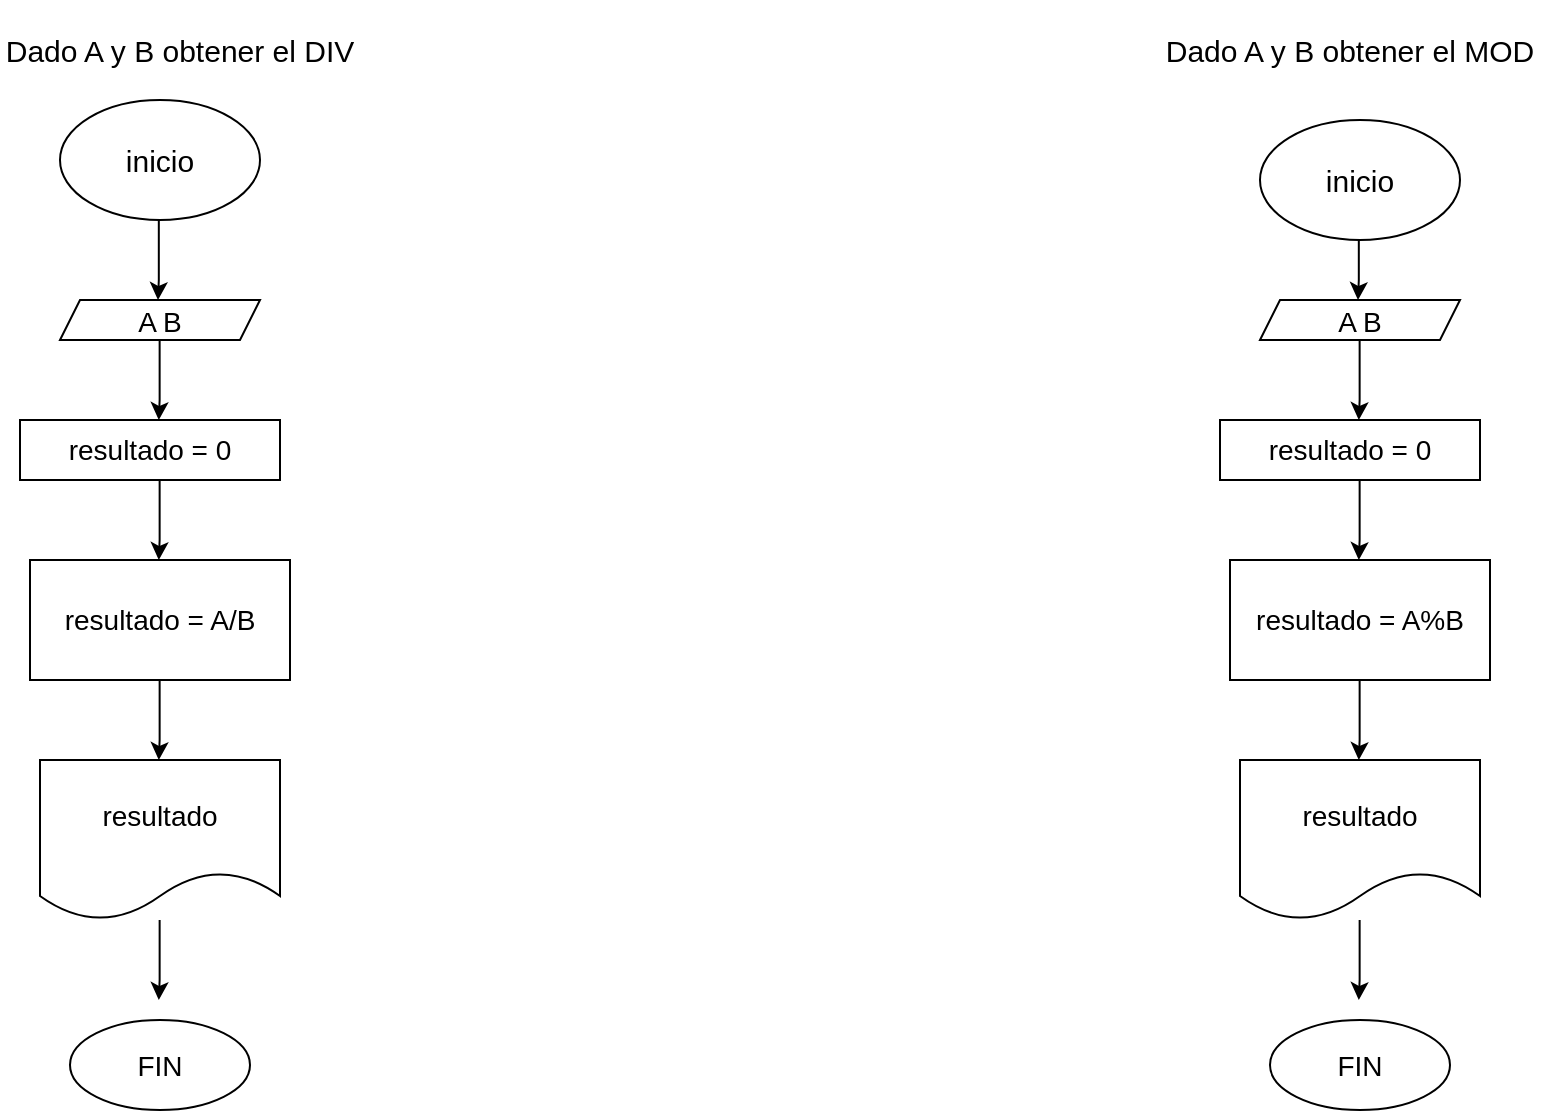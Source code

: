 <mxfile version="20.8.16" type="device" pages="2"><diagram name="Página-1" id="DBJgfRRYSQkj0AF9MHSH"><mxGraphModel dx="1035" dy="626" grid="1" gridSize="10" guides="1" tooltips="1" connect="1" arrows="1" fold="1" page="1" pageScale="1" pageWidth="827" pageHeight="1169" math="0" shadow="0"><root><mxCell id="0"/><mxCell id="1" parent="0"/><mxCell id="fiHYUFlo4ikFQaOZr1NK-2" value="&lt;font style=&quot;font-size: 15px;&quot;&gt;Dado A y B obtener el DIV&lt;/font&gt;" style="text;html=1;strokeColor=none;fillColor=none;align=center;verticalAlign=middle;whiteSpace=wrap;rounded=0;" vertex="1" parent="1"><mxGeometry width="180" height="50" as="geometry"/></mxCell><mxCell id="fiHYUFlo4ikFQaOZr1NK-3" value="Dado A y B obtener el MOD" style="text;html=1;strokeColor=none;fillColor=none;align=center;verticalAlign=middle;whiteSpace=wrap;rounded=0;fontSize=15;" vertex="1" parent="1"><mxGeometry x="570" y="10" width="210" height="30" as="geometry"/></mxCell><mxCell id="fiHYUFlo4ikFQaOZr1NK-4" value="inicio" style="ellipse;whiteSpace=wrap;html=1;fontSize=15;" vertex="1" parent="1"><mxGeometry x="30" y="50" width="100" height="60" as="geometry"/></mxCell><mxCell id="fiHYUFlo4ikFQaOZr1NK-5" value="" style="endArrow=classic;html=1;rounded=0;fontSize=15;" edge="1" parent="1"><mxGeometry width="50" height="50" relative="1" as="geometry"><mxPoint x="79.41" y="110" as="sourcePoint"/><mxPoint x="79" y="150" as="targetPoint"/><Array as="points"><mxPoint x="79.41" y="140"/></Array></mxGeometry></mxCell><mxCell id="fiHYUFlo4ikFQaOZr1NK-6" value="&lt;font style=&quot;font-size: 14px;&quot;&gt;A B&lt;/font&gt;" style="shape=parallelogram;perimeter=parallelogramPerimeter;whiteSpace=wrap;html=1;fixedSize=1;fontSize=15;size=10;" vertex="1" parent="1"><mxGeometry x="30" y="150" width="100" height="20" as="geometry"/></mxCell><mxCell id="fiHYUFlo4ikFQaOZr1NK-7" value="" style="endArrow=classic;html=1;rounded=0;fontSize=15;" edge="1" parent="1"><mxGeometry width="50" height="50" relative="1" as="geometry"><mxPoint x="79.82" y="170" as="sourcePoint"/><mxPoint x="79.41" y="210" as="targetPoint"/><Array as="points"><mxPoint x="79.82" y="200"/></Array></mxGeometry></mxCell><mxCell id="fiHYUFlo4ikFQaOZr1NK-8" value="resultado = 0" style="rounded=0;whiteSpace=wrap;html=1;fontSize=14;" vertex="1" parent="1"><mxGeometry x="10" y="210" width="130" height="30" as="geometry"/></mxCell><mxCell id="fiHYUFlo4ikFQaOZr1NK-9" value="" style="endArrow=classic;html=1;rounded=0;fontSize=15;" edge="1" parent="1"><mxGeometry width="50" height="50" relative="1" as="geometry"><mxPoint x="79.82" y="240" as="sourcePoint"/><mxPoint x="79.41" y="280" as="targetPoint"/><Array as="points"><mxPoint x="79.82" y="270"/></Array></mxGeometry></mxCell><mxCell id="fiHYUFlo4ikFQaOZr1NK-10" value="resultado = A/B" style="rounded=0;whiteSpace=wrap;html=1;fontSize=14;" vertex="1" parent="1"><mxGeometry x="15" y="280" width="130" height="60" as="geometry"/></mxCell><mxCell id="fiHYUFlo4ikFQaOZr1NK-11" value="" style="endArrow=classic;html=1;rounded=0;fontSize=15;" edge="1" parent="1"><mxGeometry width="50" height="50" relative="1" as="geometry"><mxPoint x="79.82" y="340" as="sourcePoint"/><mxPoint x="79.41" y="380" as="targetPoint"/><Array as="points"><mxPoint x="79.82" y="370"/></Array></mxGeometry></mxCell><mxCell id="fiHYUFlo4ikFQaOZr1NK-12" value="resultado" style="shape=document;whiteSpace=wrap;html=1;boundedLbl=1;fontSize=14;" vertex="1" parent="1"><mxGeometry x="20" y="380" width="120" height="80" as="geometry"/></mxCell><mxCell id="fiHYUFlo4ikFQaOZr1NK-13" value="" style="endArrow=classic;html=1;rounded=0;fontSize=15;" edge="1" parent="1"><mxGeometry width="50" height="50" relative="1" as="geometry"><mxPoint x="79.82" y="460" as="sourcePoint"/><mxPoint x="79.41" y="500" as="targetPoint"/><Array as="points"><mxPoint x="79.82" y="490"/></Array></mxGeometry></mxCell><mxCell id="fiHYUFlo4ikFQaOZr1NK-14" value="" style="endArrow=classic;html=1;rounded=0;fontSize=15;" edge="1" parent="1"><mxGeometry width="50" height="50" relative="1" as="geometry"><mxPoint x="679.41" y="110" as="sourcePoint"/><mxPoint x="679" y="150" as="targetPoint"/><Array as="points"><mxPoint x="679.41" y="140"/></Array></mxGeometry></mxCell><mxCell id="fiHYUFlo4ikFQaOZr1NK-15" value="&lt;font style=&quot;font-size: 14px;&quot;&gt;A B&lt;/font&gt;" style="shape=parallelogram;perimeter=parallelogramPerimeter;whiteSpace=wrap;html=1;fixedSize=1;fontSize=15;size=10;" vertex="1" parent="1"><mxGeometry x="630" y="150" width="100" height="20" as="geometry"/></mxCell><mxCell id="fiHYUFlo4ikFQaOZr1NK-16" value="" style="endArrow=classic;html=1;rounded=0;fontSize=15;" edge="1" parent="1"><mxGeometry width="50" height="50" relative="1" as="geometry"><mxPoint x="679.82" y="170" as="sourcePoint"/><mxPoint x="679.41" y="210" as="targetPoint"/><Array as="points"><mxPoint x="679.82" y="200"/></Array></mxGeometry></mxCell><mxCell id="fiHYUFlo4ikFQaOZr1NK-17" value="resultado = 0" style="rounded=0;whiteSpace=wrap;html=1;fontSize=14;" vertex="1" parent="1"><mxGeometry x="610" y="210" width="130" height="30" as="geometry"/></mxCell><mxCell id="fiHYUFlo4ikFQaOZr1NK-18" value="" style="endArrow=classic;html=1;rounded=0;fontSize=15;" edge="1" parent="1"><mxGeometry width="50" height="50" relative="1" as="geometry"><mxPoint x="679.82" y="240" as="sourcePoint"/><mxPoint x="679.41" y="280" as="targetPoint"/><Array as="points"><mxPoint x="679.82" y="270"/></Array></mxGeometry></mxCell><mxCell id="fiHYUFlo4ikFQaOZr1NK-19" value="resultado = A%B" style="rounded=0;whiteSpace=wrap;html=1;fontSize=14;" vertex="1" parent="1"><mxGeometry x="615" y="280" width="130" height="60" as="geometry"/></mxCell><mxCell id="fiHYUFlo4ikFQaOZr1NK-20" value="" style="endArrow=classic;html=1;rounded=0;fontSize=15;" edge="1" parent="1"><mxGeometry width="50" height="50" relative="1" as="geometry"><mxPoint x="679.82" y="340" as="sourcePoint"/><mxPoint x="679.41" y="380" as="targetPoint"/><Array as="points"><mxPoint x="679.82" y="370"/></Array></mxGeometry></mxCell><mxCell id="fiHYUFlo4ikFQaOZr1NK-21" value="resultado" style="shape=document;whiteSpace=wrap;html=1;boundedLbl=1;fontSize=14;" vertex="1" parent="1"><mxGeometry x="620" y="380" width="120" height="80" as="geometry"/></mxCell><mxCell id="fiHYUFlo4ikFQaOZr1NK-22" value="" style="endArrow=classic;html=1;rounded=0;fontSize=15;" edge="1" parent="1"><mxGeometry width="50" height="50" relative="1" as="geometry"><mxPoint x="679.82" y="460" as="sourcePoint"/><mxPoint x="679.41" y="500" as="targetPoint"/><Array as="points"><mxPoint x="679.82" y="490"/></Array></mxGeometry></mxCell><mxCell id="fiHYUFlo4ikFQaOZr1NK-24" value="FIN" style="ellipse;whiteSpace=wrap;html=1;fontSize=14;" vertex="1" parent="1"><mxGeometry x="35" y="510" width="90" height="45" as="geometry"/></mxCell><mxCell id="fiHYUFlo4ikFQaOZr1NK-25" value="FIN" style="ellipse;whiteSpace=wrap;html=1;fontSize=14;" vertex="1" parent="1"><mxGeometry x="635" y="510" width="90" height="45" as="geometry"/></mxCell><mxCell id="fiHYUFlo4ikFQaOZr1NK-26" value="inicio" style="ellipse;whiteSpace=wrap;html=1;fontSize=15;" vertex="1" parent="1"><mxGeometry x="630" y="60" width="100" height="60" as="geometry"/></mxCell></root></mxGraphModel></diagram><diagram id="UOcCD2WnzgLD_gjQOyqr" name="Página-2"><mxGraphModel dx="1035" dy="626" grid="1" gridSize="10" guides="1" tooltips="1" connect="1" arrows="1" fold="1" page="1" pageScale="1" pageWidth="827" pageHeight="1169" math="0" shadow="0"><root><mxCell id="0"/><mxCell id="1" parent="0"/><mxCell id="dtB8zRmFQb2YZZKsFJaZ-1" value="&lt;b&gt;Retornar la cantidad de digitos que tiene un Numero N&lt;/b&gt;" style="text;html=1;strokeColor=none;fillColor=none;align=center;verticalAlign=middle;whiteSpace=wrap;rounded=0;fontSize=14;" vertex="1" parent="1"><mxGeometry x="130" y="20" width="440" height="30" as="geometry"/></mxCell><mxCell id="r5hRywOiGKuvPdLEUUwo-1" value="inicio" style="ellipse;whiteSpace=wrap;html=1;fontSize=15;" vertex="1" parent="1"><mxGeometry x="100" y="80" width="100" height="60" as="geometry"/></mxCell><mxCell id="wwR_pm1TDyvj-gF5mPIf-1" value="" style="endArrow=classic;html=1;rounded=0;fontSize=15;" edge="1" parent="1"><mxGeometry width="50" height="50" relative="1" as="geometry"><mxPoint x="151.91" y="140" as="sourcePoint"/><mxPoint x="151.5" y="180" as="targetPoint"/><Array as="points"><mxPoint x="151.91" y="170"/></Array></mxGeometry></mxCell><mxCell id="wwR_pm1TDyvj-gF5mPIf-2" value="&lt;span style=&quot;font-size: 14px;&quot;&gt;N&lt;/span&gt;" style="shape=parallelogram;perimeter=parallelogramPerimeter;whiteSpace=wrap;html=1;fixedSize=1;fontSize=15;size=10;" vertex="1" parent="1"><mxGeometry x="102.5" y="180" width="100" height="20" as="geometry"/></mxCell><mxCell id="wwR_pm1TDyvj-gF5mPIf-3" value="" style="endArrow=classic;html=1;rounded=0;fontSize=15;" edge="1" parent="1"><mxGeometry width="50" height="50" relative="1" as="geometry"><mxPoint x="152.32" y="200" as="sourcePoint"/><mxPoint x="151.91" y="240" as="targetPoint"/><Array as="points"><mxPoint x="152.32" y="230"/></Array></mxGeometry></mxCell><mxCell id="wwR_pm1TDyvj-gF5mPIf-4" value="Resp=0, cantidad =1" style="rounded=0;whiteSpace=wrap;html=1;fontSize=14;" vertex="1" parent="1"><mxGeometry x="77.5" y="240" width="150" height="30" as="geometry"/></mxCell><mxCell id="wwR_pm1TDyvj-gF5mPIf-5" value="" style="endArrow=classic;html=1;rounded=0;fontSize=15;" edge="1" parent="1"><mxGeometry width="50" height="50" relative="1" as="geometry"><mxPoint x="152.32" y="270" as="sourcePoint"/><mxPoint x="151.91" y="310" as="targetPoint"/><Array as="points"><mxPoint x="152.32" y="300"/></Array></mxGeometry></mxCell><mxCell id="wwR_pm1TDyvj-gF5mPIf-7" value="" style="endArrow=classic;html=1;rounded=0;fontSize=15;" edge="1" parent="1"><mxGeometry width="50" height="50" relative="1" as="geometry"><mxPoint x="149.91" y="390" as="sourcePoint"/><mxPoint x="149.5" y="430" as="targetPoint"/><Array as="points"><mxPoint x="149.91" y="420"/></Array></mxGeometry></mxCell><mxCell id="wwR_pm1TDyvj-gF5mPIf-11" value="N !=0" style="rhombus;whiteSpace=wrap;html=1;fontSize=14;" vertex="1" parent="1"><mxGeometry x="80" y="310" width="140" height="80" as="geometry"/></mxCell><mxCell id="wwR_pm1TDyvj-gF5mPIf-12" value="N=N/10&lt;br&gt;cantidad=cantidad + 1" style="whiteSpace=wrap;html=1;fontSize=14;" vertex="1" parent="1"><mxGeometry x="77.5" y="430" width="150" height="60" as="geometry"/></mxCell><mxCell id="wwR_pm1TDyvj-gF5mPIf-15" value="" style="strokeWidth=2;html=1;shape=mxgraph.flowchart.annotation_1;align=left;pointerEvents=1;fontSize=14;" vertex="1" parent="1"><mxGeometry x="28" y="460" width="52" height="100" as="geometry"/></mxCell><mxCell id="wwR_pm1TDyvj-gF5mPIf-17" value="" style="strokeWidth=2;html=1;shape=mxgraph.flowchart.annotation_1;align=left;pointerEvents=1;fontSize=14;rotation=-90;" vertex="1" parent="1"><mxGeometry x="58.75" y="458.75" width="70" height="132.5" as="geometry"/></mxCell><mxCell id="wwR_pm1TDyvj-gF5mPIf-18" value="" style="strokeWidth=2;html=1;shape=mxgraph.flowchart.annotation_1;align=left;pointerEvents=1;fontSize=14;rotation=-181;" vertex="1" parent="1"><mxGeometry x="227.5" y="458.75" width="50" height="100" as="geometry"/></mxCell><mxCell id="wwR_pm1TDyvj-gF5mPIf-20" value="" style="endArrow=classic;html=1;rounded=0;fontSize=14;" edge="1" parent="1"><mxGeometry width="50" height="50" relative="1" as="geometry"><mxPoint x="170" y="560" as="sourcePoint"/><mxPoint x="170" y="630" as="targetPoint"/></mxGeometry></mxCell><mxCell id="wwR_pm1TDyvj-gF5mPIf-21" value="" style="endArrow=none;html=1;rounded=0;fontSize=14;" edge="1" parent="1"><mxGeometry width="50" height="50" relative="1" as="geometry"><mxPoint x="170" y="558.75" as="sourcePoint"/><mxPoint x="240" y="558.75" as="targetPoint"/><Array as="points"><mxPoint x="200" y="558.75"/></Array></mxGeometry></mxCell><mxCell id="wwR_pm1TDyvj-gF5mPIf-22" value="cantidad = &quot;digitos&quot;" style="shape=document;whiteSpace=wrap;html=1;boundedLbl=1;fontSize=14;" vertex="1" parent="1"><mxGeometry x="108" y="630" width="120" height="80" as="geometry"/></mxCell><mxCell id="wwR_pm1TDyvj-gF5mPIf-23" value="" style="endArrow=classic;html=1;rounded=0;fontSize=14;" edge="1" parent="1" target="wwR_pm1TDyvj-gF5mPIf-24"><mxGeometry width="50" height="50" relative="1" as="geometry"><mxPoint x="167.5" y="710" as="sourcePoint"/><mxPoint x="167.5" y="750" as="targetPoint"/></mxGeometry></mxCell><mxCell id="wwR_pm1TDyvj-gF5mPIf-24" value="FIN" style="ellipse;whiteSpace=wrap;html=1;fontSize=14;" vertex="1" parent="1"><mxGeometry x="124.25" y="750" width="87.5" height="40" as="geometry"/></mxCell><mxCell id="wwR_pm1TDyvj-gF5mPIf-25" value="&lt;b&gt;mostrar los digitos de un Numero N&lt;/b&gt;" style="text;html=1;strokeColor=none;fillColor=none;align=center;verticalAlign=middle;whiteSpace=wrap;rounded=0;fontSize=14;" vertex="1" parent="1"><mxGeometry x="792" y="10" width="440" height="30" as="geometry"/></mxCell><mxCell id="wwR_pm1TDyvj-gF5mPIf-26" value="inicio" style="ellipse;whiteSpace=wrap;html=1;fontSize=15;" vertex="1" parent="1"><mxGeometry x="959.25" y="80" width="100" height="60" as="geometry"/></mxCell><mxCell id="wwR_pm1TDyvj-gF5mPIf-27" value="" style="endArrow=classic;html=1;rounded=0;fontSize=15;" edge="1" parent="1"><mxGeometry width="50" height="50" relative="1" as="geometry"><mxPoint x="1011.16" y="140" as="sourcePoint"/><mxPoint x="1010.75" y="180" as="targetPoint"/><Array as="points"><mxPoint x="1011.16" y="170"/></Array></mxGeometry></mxCell><mxCell id="wwR_pm1TDyvj-gF5mPIf-28" value="&lt;span style=&quot;font-size: 14px;&quot;&gt;N&lt;/span&gt;" style="shape=parallelogram;perimeter=parallelogramPerimeter;whiteSpace=wrap;html=1;fixedSize=1;fontSize=15;size=10;" vertex="1" parent="1"><mxGeometry x="961.75" y="180" width="100" height="20" as="geometry"/></mxCell><mxCell id="wwR_pm1TDyvj-gF5mPIf-29" value="" style="endArrow=classic;html=1;rounded=0;fontSize=15;" edge="1" parent="1"><mxGeometry width="50" height="50" relative="1" as="geometry"><mxPoint x="1011.57" y="200" as="sourcePoint"/><mxPoint x="1011.16" y="240" as="targetPoint"/><Array as="points"><mxPoint x="1011.57" y="230"/></Array></mxGeometry></mxCell><mxCell id="wwR_pm1TDyvj-gF5mPIf-30" value="Resp=0, cantidad =1" style="rounded=0;whiteSpace=wrap;html=1;fontSize=14;" vertex="1" parent="1"><mxGeometry x="936.75" y="240" width="150" height="30" as="geometry"/></mxCell><mxCell id="wwR_pm1TDyvj-gF5mPIf-31" value="" style="endArrow=classic;html=1;rounded=0;fontSize=15;" edge="1" parent="1"><mxGeometry width="50" height="50" relative="1" as="geometry"><mxPoint x="1011.57" y="270" as="sourcePoint"/><mxPoint x="1011.16" y="310" as="targetPoint"/><Array as="points"><mxPoint x="1011.57" y="300"/></Array></mxGeometry></mxCell><mxCell id="wwR_pm1TDyvj-gF5mPIf-32" value="" style="endArrow=classic;html=1;rounded=0;fontSize=15;" edge="1" parent="1"><mxGeometry width="50" height="50" relative="1" as="geometry"><mxPoint x="1009.16" y="390" as="sourcePoint"/><mxPoint x="1008.75" y="430" as="targetPoint"/><Array as="points"><mxPoint x="1009.16" y="420"/></Array></mxGeometry></mxCell><mxCell id="wwR_pm1TDyvj-gF5mPIf-33" value="N !=0" style="rhombus;whiteSpace=wrap;html=1;fontSize=14;" vertex="1" parent="1"><mxGeometry x="939.25" y="310" width="140" height="80" as="geometry"/></mxCell><mxCell id="wwR_pm1TDyvj-gF5mPIf-34" value="dig = N % 10" style="whiteSpace=wrap;html=1;fontSize=14;" vertex="1" parent="1"><mxGeometry x="880" y="430" width="260" height="30" as="geometry"/></mxCell><mxCell id="wwR_pm1TDyvj-gF5mPIf-35" value="" style="strokeWidth=2;html=1;shape=mxgraph.flowchart.annotation_1;align=left;pointerEvents=1;fontSize=14;" vertex="1" parent="1"><mxGeometry x="810" y="350" width="129.25" height="400" as="geometry"/></mxCell><mxCell id="wwR_pm1TDyvj-gF5mPIf-36" value="" style="strokeWidth=2;html=1;shape=mxgraph.flowchart.annotation_1;align=left;pointerEvents=1;fontSize=14;rotation=-90;" vertex="1" parent="1"><mxGeometry x="880" y="615" width="70" height="202.5" as="geometry"/></mxCell><mxCell id="wwR_pm1TDyvj-gF5mPIf-37" value="" style="strokeWidth=2;html=1;shape=mxgraph.flowchart.annotation_1;align=left;pointerEvents=1;fontSize=14;rotation=-181;" vertex="1" parent="1"><mxGeometry x="1085.66" y="347.68" width="146.32" height="430" as="geometry"/></mxCell><mxCell id="wwR_pm1TDyvj-gF5mPIf-38" value="" style="endArrow=classic;html=1;rounded=0;fontSize=14;" edge="1" parent="1"><mxGeometry width="50" height="50" relative="1" as="geometry"><mxPoint x="1008.66" y="460" as="sourcePoint"/><mxPoint x="1008.66" y="530" as="targetPoint"/></mxGeometry></mxCell><mxCell id="wwR_pm1TDyvj-gF5mPIf-39" value="" style="endArrow=none;html=1;rounded=0;fontSize=14;" edge="1" parent="1"><mxGeometry width="50" height="50" relative="1" as="geometry"><mxPoint x="1010" y="777" as="sourcePoint"/><mxPoint x="1099.25" y="776.79" as="targetPoint"/><Array as="points"><mxPoint x="1059.25" y="776.79"/></Array></mxGeometry></mxCell><mxCell id="wwR_pm1TDyvj-gF5mPIf-40" value="dig" style="shape=document;whiteSpace=wrap;html=1;boundedLbl=1;fontSize=14;" vertex="1" parent="1"><mxGeometry x="949.25" y="535" width="120" height="80" as="geometry"/></mxCell><mxCell id="wwR_pm1TDyvj-gF5mPIf-41" value="" style="endArrow=classic;html=1;rounded=0;fontSize=14;" edge="1" parent="1" target="wwR_pm1TDyvj-gF5mPIf-42"><mxGeometry width="50" height="50" relative="1" as="geometry"><mxPoint x="1016" y="770" as="sourcePoint"/><mxPoint x="1026.75" y="750" as="targetPoint"/></mxGeometry></mxCell><mxCell id="wwR_pm1TDyvj-gF5mPIf-42" value="FIN" style="ellipse;whiteSpace=wrap;html=1;fontSize=14;" vertex="1" parent="1"><mxGeometry x="971.75" y="817.5" width="87.5" height="40" as="geometry"/></mxCell><mxCell id="wwR_pm1TDyvj-gF5mPIf-44" value="N = N / 10" style="rounded=0;whiteSpace=wrap;html=1;fontSize=14;" vertex="1" parent="1"><mxGeometry x="880" y="650" width="260" height="30" as="geometry"/></mxCell><mxCell id="wwR_pm1TDyvj-gF5mPIf-45" value="" style="endArrow=classic;html=1;rounded=0;fontSize=14;" edge="1" parent="1"><mxGeometry width="50" height="50" relative="1" as="geometry"><mxPoint x="1015.41" y="602.5" as="sourcePoint"/><mxPoint x="1014.91" y="650" as="targetPoint"/></mxGeometry></mxCell><mxCell id="wwR_pm1TDyvj-gF5mPIf-46" value="inicio" style="ellipse;whiteSpace=wrap;html=1;fontSize=15;" vertex="1" parent="1"><mxGeometry x="1729.25" y="90" width="100" height="60" as="geometry"/></mxCell><mxCell id="wwR_pm1TDyvj-gF5mPIf-47" value="" style="endArrow=classic;html=1;rounded=0;fontSize=15;" edge="1" parent="1"><mxGeometry width="50" height="50" relative="1" as="geometry"><mxPoint x="1781.16" y="150" as="sourcePoint"/><mxPoint x="1780.75" y="190" as="targetPoint"/><Array as="points"><mxPoint x="1781.16" y="180"/></Array></mxGeometry></mxCell><mxCell id="wwR_pm1TDyvj-gF5mPIf-48" value="&lt;span style=&quot;font-size: 14px;&quot;&gt;N&lt;/span&gt;" style="shape=parallelogram;perimeter=parallelogramPerimeter;whiteSpace=wrap;html=1;fixedSize=1;fontSize=15;size=10;" vertex="1" parent="1"><mxGeometry x="1731.75" y="190" width="100" height="20" as="geometry"/></mxCell><mxCell id="wwR_pm1TDyvj-gF5mPIf-49" value="" style="endArrow=classic;html=1;rounded=0;fontSize=15;" edge="1" parent="1"><mxGeometry width="50" height="50" relative="1" as="geometry"><mxPoint x="1781.57" y="210" as="sourcePoint"/><mxPoint x="1781.16" y="250" as="targetPoint"/><Array as="points"><mxPoint x="1781.57" y="240"/></Array></mxGeometry></mxCell><mxCell id="wwR_pm1TDyvj-gF5mPIf-50" value="dig =0" style="rounded=0;whiteSpace=wrap;html=1;fontSize=14;" vertex="1" parent="1"><mxGeometry x="1706.75" y="250" width="150" height="30" as="geometry"/></mxCell><mxCell id="wwR_pm1TDyvj-gF5mPIf-51" value="" style="endArrow=classic;html=1;rounded=0;fontSize=15;" edge="1" parent="1"><mxGeometry width="50" height="50" relative="1" as="geometry"><mxPoint x="1781.57" y="280" as="sourcePoint"/><mxPoint x="1781.16" y="320" as="targetPoint"/><Array as="points"><mxPoint x="1781.57" y="310"/></Array></mxGeometry></mxCell><mxCell id="wwR_pm1TDyvj-gF5mPIf-52" value="" style="endArrow=classic;html=1;rounded=0;fontSize=15;" edge="1" parent="1"><mxGeometry width="50" height="50" relative="1" as="geometry"><mxPoint x="1779.16" y="400" as="sourcePoint"/><mxPoint x="1778.75" y="440" as="targetPoint"/><Array as="points"><mxPoint x="1779.16" y="430"/></Array></mxGeometry></mxCell><mxCell id="wwR_pm1TDyvj-gF5mPIf-53" value="N !=0" style="rhombus;whiteSpace=wrap;html=1;fontSize=14;" vertex="1" parent="1"><mxGeometry x="1709.25" y="320" width="140" height="80" as="geometry"/></mxCell><mxCell id="wwR_pm1TDyvj-gF5mPIf-67" value="" style="edgeStyle=orthogonalEdgeStyle;rounded=0;orthogonalLoop=1;jettySize=auto;html=1;fontSize=14;" edge="1" parent="1" source="wwR_pm1TDyvj-gF5mPIf-54" target="wwR_pm1TDyvj-gF5mPIf-66"><mxGeometry relative="1" as="geometry"/></mxCell><mxCell id="wwR_pm1TDyvj-gF5mPIf-54" value="dig = N % 10" style="whiteSpace=wrap;html=1;fontSize=14;" vertex="1" parent="1"><mxGeometry x="1660" y="440" width="260" height="30" as="geometry"/></mxCell><mxCell id="wwR_pm1TDyvj-gF5mPIf-58" value="" style="endArrow=classic;html=1;rounded=0;fontSize=14;entryX=0.5;entryY=0;entryDx=0;entryDy=0;exitX=0.5;exitY=1;exitDx=0;exitDy=0;" edge="1" parent="1" source="wwR_pm1TDyvj-gF5mPIf-54" target="wwR_pm1TDyvj-gF5mPIf-66"><mxGeometry width="50" height="50" relative="1" as="geometry"><mxPoint x="1778.66" y="470" as="sourcePoint"/><mxPoint x="1778.66" y="540" as="targetPoint"/><Array as="points"><mxPoint x="1787" y="490"/></Array></mxGeometry></mxCell><mxCell id="wwR_pm1TDyvj-gF5mPIf-60" value="Existe el dig de 3" style="shape=document;whiteSpace=wrap;html=1;boundedLbl=1;fontSize=14;" vertex="1" parent="1"><mxGeometry x="1860" y="600" width="180" height="60" as="geometry"/></mxCell><mxCell id="wwR_pm1TDyvj-gF5mPIf-61" value="" style="endArrow=classic;html=1;rounded=0;fontSize=14;" edge="1" parent="1" target="wwR_pm1TDyvj-gF5mPIf-62"><mxGeometry width="50" height="50" relative="1" as="geometry"><mxPoint x="1786" y="780" as="sourcePoint"/><mxPoint x="1796.75" y="760" as="targetPoint"/></mxGeometry></mxCell><mxCell id="wwR_pm1TDyvj-gF5mPIf-62" value="FIN" style="ellipse;whiteSpace=wrap;html=1;fontSize=14;" vertex="1" parent="1"><mxGeometry x="1741.75" y="827.5" width="87.5" height="40" as="geometry"/></mxCell><mxCell id="wwR_pm1TDyvj-gF5mPIf-63" value="N = N / 10" style="rounded=0;whiteSpace=wrap;html=1;fontSize=14;" vertex="1" parent="1"><mxGeometry x="1684.25" y="701.25" width="190" height="30" as="geometry"/></mxCell><mxCell id="wwR_pm1TDyvj-gF5mPIf-65" value="&lt;b&gt;mostrar si existe el dig 3 en el Numero N&lt;/b&gt;" style="text;html=1;strokeColor=none;fillColor=none;align=center;verticalAlign=middle;whiteSpace=wrap;rounded=0;fontSize=14;" vertex="1" parent="1"><mxGeometry x="1560" y="10" width="440" height="30" as="geometry"/></mxCell><mxCell id="wwR_pm1TDyvj-gF5mPIf-66" value="dig ==3" style="rhombus;whiteSpace=wrap;html=1;fontSize=14;" vertex="1" parent="1"><mxGeometry x="1715.5" y="535" width="140" height="80" as="geometry"/></mxCell><mxCell id="wwR_pm1TDyvj-gF5mPIf-68" value="" style="endArrow=classic;html=1;rounded=0;fontSize=14;exitX=0.934;exitY=0.5;exitDx=0;exitDy=0;exitPerimeter=0;entryX=0.5;entryY=0;entryDx=0;entryDy=0;" edge="1" parent="1" source="wwR_pm1TDyvj-gF5mPIf-53" target="wwR_pm1TDyvj-gF5mPIf-62"><mxGeometry width="50" height="50" relative="1" as="geometry"><mxPoint x="1849.25" y="360" as="sourcePoint"/><mxPoint x="1899.25" y="310" as="targetPoint"/><Array as="points"><mxPoint x="2080" y="360"/><mxPoint x="2080" y="760"/><mxPoint x="1785" y="760"/></Array></mxGeometry></mxCell><mxCell id="wwR_pm1TDyvj-gF5mPIf-70" value="" style="endArrow=classic;html=1;rounded=0;fontSize=14;exitX=1;exitY=0.5;exitDx=0;exitDy=0;entryX=0.5;entryY=0;entryDx=0;entryDy=0;" edge="1" parent="1" source="wwR_pm1TDyvj-gF5mPIf-66" target="wwR_pm1TDyvj-gF5mPIf-60"><mxGeometry width="50" height="50" relative="1" as="geometry"><mxPoint x="1860" y="570" as="sourcePoint"/><mxPoint x="1910" y="520" as="targetPoint"/><Array as="points"><mxPoint x="1950" y="575"/></Array></mxGeometry></mxCell><mxCell id="wwR_pm1TDyvj-gF5mPIf-71" value="" style="endArrow=classic;html=1;rounded=0;fontSize=14;exitX=0;exitY=0.5;exitDx=0;exitDy=0;entryX=0.5;entryY=0;entryDx=0;entryDy=0;" edge="1" parent="1" source="wwR_pm1TDyvj-gF5mPIf-66" target="wwR_pm1TDyvj-gF5mPIf-63"><mxGeometry width="50" height="50" relative="1" as="geometry"><mxPoint x="1710" y="570" as="sourcePoint"/><mxPoint x="1630" y="575" as="targetPoint"/><Array as="points"><mxPoint x="1640" y="575"/><mxPoint x="1640" y="640"/><mxPoint x="1779" y="640"/></Array></mxGeometry></mxCell><mxCell id="wwR_pm1TDyvj-gF5mPIf-74" value="" style="endArrow=classic;html=1;rounded=0;fontSize=14;exitX=0.5;exitY=1;exitDx=0;exitDy=0;entryX=0;entryY=0.5;entryDx=0;entryDy=0;" edge="1" parent="1" source="wwR_pm1TDyvj-gF5mPIf-63" target="wwR_pm1TDyvj-gF5mPIf-53"><mxGeometry width="50" height="50" relative="1" as="geometry"><mxPoint x="1770" y="750" as="sourcePoint"/><mxPoint x="1560" y="760" as="targetPoint"/><Array as="points"><mxPoint x="1779" y="760"/><mxPoint x="1550" y="760"/><mxPoint x="1550" y="560"/><mxPoint x="1550" y="360"/></Array></mxGeometry></mxCell></root></mxGraphModel></diagram></mxfile>